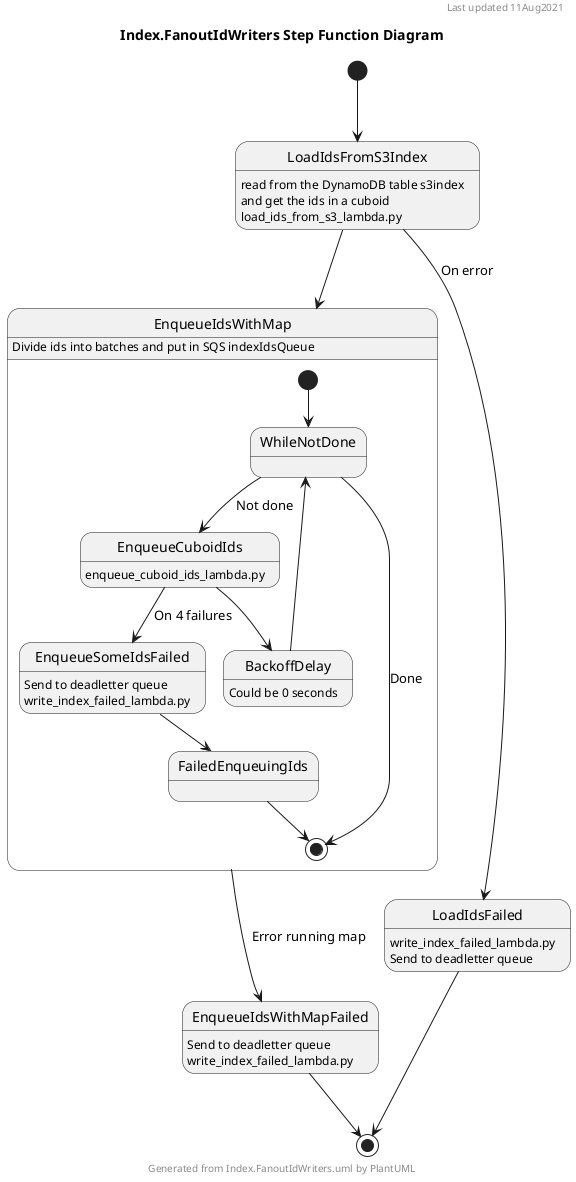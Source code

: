 @startuml

header Last updated 11Aug2021
footer Generated from Index.FanoutIdWriters.uml by PlantUML
title Index.FanoutIdWriters Step Function Diagram

[*] --> LoadIdsFromS3Index
LoadIdsFromS3Index: read from the DynamoDB table s3index\nand get the ids in a cuboid
LoadIdsFromS3Index: load_ids_from_s3_lambda.py
LoadIdsFromS3Index --> EnqueueIdsWithMap
LoadIdsFromS3Index --> LoadIdsFailed: On error
LoadIdsFailed --> [*]
LoadIdsFailed: write_index_failed_lambda.py
LoadIdsFailed: Send to deadletter queue

EnqueueIdsWithMap --> EnqueueIdsWithMapFailed: Error running map
EnqueueIdsWithMap: Divide ids into batches and put in SQS indexIdsQueue
EnqueueIdsWithMapFailed --> [*]
EnqueueIdsWithMapFailed: Send to deadletter queue
EnqueueIdsWithMapFailed: write_index_failed_lambda.py
state EnqueueIdsWithMap {
    [*] --> WhileNotDone
    WhileNotDone --> EnqueueCuboidIds: Not done
    WhileNotDone --> [*]: Done
    EnqueueCuboidIds --> BackoffDelay
    EnqueueCuboidIds --> EnqueueSomeIdsFailed: On 4 failures
    EnqueueCuboidIds: enqueue_cuboid_ids_lambda.py
    EnqueueSomeIdsFailed: Send to deadletter queue
    EnqueueSomeIdsFailed: write_index_failed_lambda.py
    EnqueueSomeIdsFailed --> FailedEnqueuingIds
    FailedEnqueuingIds --> [*]
    BackoffDelay --> WhileNotDone
    BackoffDelay: Could be 0 seconds
}

@enduml
